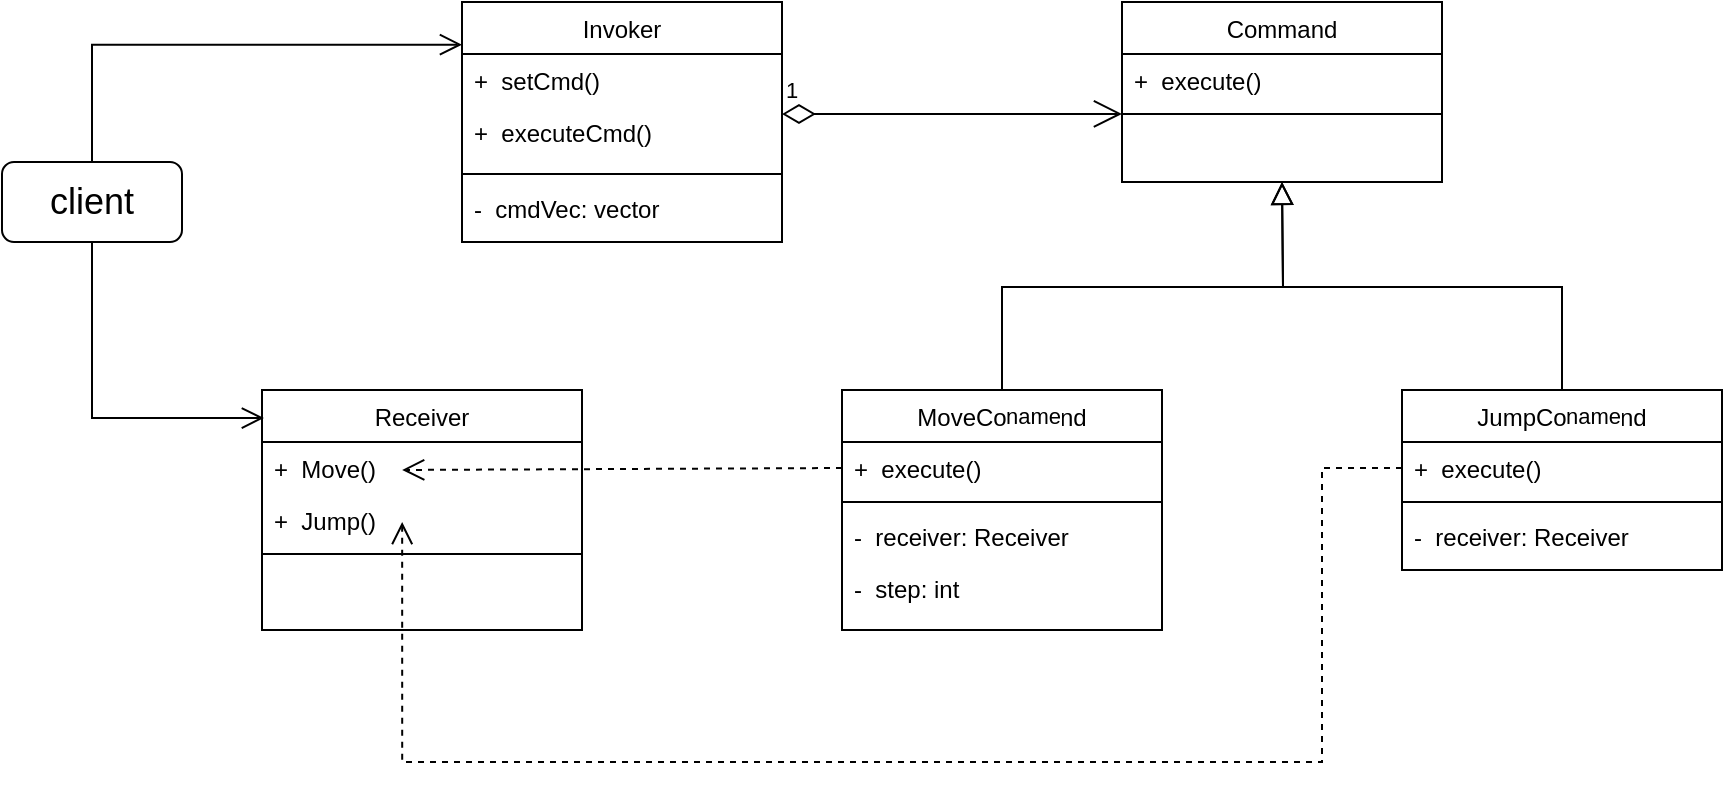 <mxfile version="16.1.2" type="device"><diagram id="C5RBs43oDa-KdzZeNtuy" name="Page-1"><mxGraphModel dx="2073" dy="622" grid="1" gridSize="10" guides="1" tooltips="1" connect="1" arrows="1" fold="1" page="1" pageScale="1" pageWidth="827" pageHeight="1169" math="0" shadow="0"><root><mxCell id="WIyWlLk6GJQsqaUBKTNV-0"/><mxCell id="WIyWlLk6GJQsqaUBKTNV-1" parent="WIyWlLk6GJQsqaUBKTNV-0"/><mxCell id="hbMitAjE3hMa2Kbv3ync-4" value="Command" style="swimlane;fontStyle=0;align=center;verticalAlign=top;childLayout=stackLayout;horizontal=1;startSize=26;horizontalStack=0;resizeParent=1;resizeLast=0;collapsible=1;marginBottom=0;rounded=0;shadow=0;strokeWidth=1;" vertex="1" parent="WIyWlLk6GJQsqaUBKTNV-1"><mxGeometry x="500" y="360" width="160" height="90" as="geometry"><mxRectangle x="120" y="360" width="160" height="26" as="alternateBounds"/></mxGeometry></mxCell><mxCell id="hbMitAjE3hMa2Kbv3ync-5" value="+  execute()" style="text;align=left;verticalAlign=top;spacingLeft=4;spacingRight=4;overflow=hidden;rotatable=0;points=[[0,0.5],[1,0.5]];portConstraint=eastwest;" vertex="1" parent="hbMitAjE3hMa2Kbv3ync-4"><mxGeometry y="26" width="160" height="26" as="geometry"/></mxCell><mxCell id="hbMitAjE3hMa2Kbv3ync-7" value="" style="line;html=1;strokeWidth=1;align=left;verticalAlign=middle;spacingTop=-1;spacingLeft=3;spacingRight=3;rotatable=0;labelPosition=right;points=[];portConstraint=eastwest;" vertex="1" parent="hbMitAjE3hMa2Kbv3ync-4"><mxGeometry y="52" width="160" height="8" as="geometry"/></mxCell><mxCell id="hbMitAjE3hMa2Kbv3ync-10" value="MoveCommand" style="swimlane;fontStyle=0;align=center;verticalAlign=top;childLayout=stackLayout;horizontal=1;startSize=26;horizontalStack=0;resizeParent=1;resizeLast=0;collapsible=1;marginBottom=0;rounded=0;shadow=0;strokeWidth=1;" vertex="1" parent="WIyWlLk6GJQsqaUBKTNV-1"><mxGeometry x="360" y="554" width="160" height="120" as="geometry"><mxRectangle x="120" y="360" width="160" height="26" as="alternateBounds"/></mxGeometry></mxCell><mxCell id="hbMitAjE3hMa2Kbv3ync-11" value="+  execute()" style="text;align=left;verticalAlign=top;spacingLeft=4;spacingRight=4;overflow=hidden;rotatable=0;points=[[0,0.5],[1,0.5]];portConstraint=eastwest;" vertex="1" parent="hbMitAjE3hMa2Kbv3ync-10"><mxGeometry y="26" width="160" height="26" as="geometry"/></mxCell><mxCell id="hbMitAjE3hMa2Kbv3ync-12" value="" style="line;html=1;strokeWidth=1;align=left;verticalAlign=middle;spacingTop=-1;spacingLeft=3;spacingRight=3;rotatable=0;labelPosition=right;points=[];portConstraint=eastwest;" vertex="1" parent="hbMitAjE3hMa2Kbv3ync-10"><mxGeometry y="52" width="160" height="8" as="geometry"/></mxCell><mxCell id="hbMitAjE3hMa2Kbv3ync-30" value="-  receiver: Receiver" style="text;align=left;verticalAlign=top;spacingLeft=4;spacingRight=4;overflow=hidden;rotatable=0;points=[[0,0.5],[1,0.5]];portConstraint=eastwest;" vertex="1" parent="hbMitAjE3hMa2Kbv3ync-10"><mxGeometry y="60" width="160" height="26" as="geometry"/></mxCell><mxCell id="hbMitAjE3hMa2Kbv3ync-32" value="-  step: int" style="text;align=left;verticalAlign=top;spacingLeft=4;spacingRight=4;overflow=hidden;rotatable=0;points=[[0,0.5],[1,0.5]];portConstraint=eastwest;" vertex="1" parent="hbMitAjE3hMa2Kbv3ync-10"><mxGeometry y="86" width="160" height="26" as="geometry"/></mxCell><mxCell id="hbMitAjE3hMa2Kbv3ync-13" value="JumpCommand" style="swimlane;fontStyle=0;align=center;verticalAlign=top;childLayout=stackLayout;horizontal=1;startSize=26;horizontalStack=0;resizeParent=1;resizeLast=0;collapsible=1;marginBottom=0;rounded=0;shadow=0;strokeWidth=1;" vertex="1" parent="WIyWlLk6GJQsqaUBKTNV-1"><mxGeometry x="640" y="554" width="160" height="90" as="geometry"><mxRectangle x="120" y="360" width="160" height="26" as="alternateBounds"/></mxGeometry></mxCell><mxCell id="hbMitAjE3hMa2Kbv3ync-14" value="+  execute()" style="text;align=left;verticalAlign=top;spacingLeft=4;spacingRight=4;overflow=hidden;rotatable=0;points=[[0,0.5],[1,0.5]];portConstraint=eastwest;" vertex="1" parent="hbMitAjE3hMa2Kbv3ync-13"><mxGeometry y="26" width="160" height="26" as="geometry"/></mxCell><mxCell id="hbMitAjE3hMa2Kbv3ync-15" value="" style="line;html=1;strokeWidth=1;align=left;verticalAlign=middle;spacingTop=-1;spacingLeft=3;spacingRight=3;rotatable=0;labelPosition=right;points=[];portConstraint=eastwest;" vertex="1" parent="hbMitAjE3hMa2Kbv3ync-13"><mxGeometry y="52" width="160" height="8" as="geometry"/></mxCell><mxCell id="hbMitAjE3hMa2Kbv3ync-31" value="-  receiver: Receiver" style="text;align=left;verticalAlign=top;spacingLeft=4;spacingRight=4;overflow=hidden;rotatable=0;points=[[0,0.5],[1,0.5]];portConstraint=eastwest;" vertex="1" parent="hbMitAjE3hMa2Kbv3ync-13"><mxGeometry y="60" width="160" height="26" as="geometry"/></mxCell><mxCell id="hbMitAjE3hMa2Kbv3ync-16" value="Receiver" style="swimlane;fontStyle=0;align=center;verticalAlign=top;childLayout=stackLayout;horizontal=1;startSize=26;horizontalStack=0;resizeParent=1;resizeLast=0;collapsible=1;marginBottom=0;rounded=0;shadow=0;strokeWidth=1;" vertex="1" parent="WIyWlLk6GJQsqaUBKTNV-1"><mxGeometry x="70" y="554" width="160" height="120" as="geometry"><mxRectangle x="120" y="360" width="160" height="26" as="alternateBounds"/></mxGeometry></mxCell><mxCell id="hbMitAjE3hMa2Kbv3ync-17" value="+  Move()" style="text;align=left;verticalAlign=top;spacingLeft=4;spacingRight=4;overflow=hidden;rotatable=0;points=[[0,0.5],[1,0.5]];portConstraint=eastwest;" vertex="1" parent="hbMitAjE3hMa2Kbv3ync-16"><mxGeometry y="26" width="160" height="26" as="geometry"/></mxCell><mxCell id="hbMitAjE3hMa2Kbv3ync-19" value="+  Jump()" style="text;align=left;verticalAlign=top;spacingLeft=4;spacingRight=4;overflow=hidden;rotatable=0;points=[[0,0.5],[1,0.5]];portConstraint=eastwest;" vertex="1" parent="hbMitAjE3hMa2Kbv3ync-16"><mxGeometry y="52" width="160" height="26" as="geometry"/></mxCell><mxCell id="hbMitAjE3hMa2Kbv3ync-18" value="" style="line;html=1;strokeWidth=1;align=left;verticalAlign=middle;spacingTop=-1;spacingLeft=3;spacingRight=3;rotatable=0;labelPosition=right;points=[];portConstraint=eastwest;" vertex="1" parent="hbMitAjE3hMa2Kbv3ync-16"><mxGeometry y="78" width="160" height="8" as="geometry"/></mxCell><mxCell id="hbMitAjE3hMa2Kbv3ync-20" value="Invoker" style="swimlane;fontStyle=0;align=center;verticalAlign=top;childLayout=stackLayout;horizontal=1;startSize=26;horizontalStack=0;resizeParent=1;resizeLast=0;collapsible=1;marginBottom=0;rounded=0;shadow=0;strokeWidth=1;" vertex="1" parent="WIyWlLk6GJQsqaUBKTNV-1"><mxGeometry x="170" y="360" width="160" height="120" as="geometry"><mxRectangle x="120" y="360" width="160" height="26" as="alternateBounds"/></mxGeometry></mxCell><mxCell id="hbMitAjE3hMa2Kbv3ync-21" value="+  setCmd()" style="text;align=left;verticalAlign=top;spacingLeft=4;spacingRight=4;overflow=hidden;rotatable=0;points=[[0,0.5],[1,0.5]];portConstraint=eastwest;" vertex="1" parent="hbMitAjE3hMa2Kbv3ync-20"><mxGeometry y="26" width="160" height="26" as="geometry"/></mxCell><mxCell id="hbMitAjE3hMa2Kbv3ync-43" value="+  executeCmd()" style="text;align=left;verticalAlign=top;spacingLeft=4;spacingRight=4;overflow=hidden;rotatable=0;points=[[0,0.5],[1,0.5]];portConstraint=eastwest;" vertex="1" parent="hbMitAjE3hMa2Kbv3ync-20"><mxGeometry y="52" width="160" height="30" as="geometry"/></mxCell><mxCell id="hbMitAjE3hMa2Kbv3ync-22" value="" style="line;html=1;strokeWidth=1;align=left;verticalAlign=middle;spacingTop=-1;spacingLeft=3;spacingRight=3;rotatable=0;labelPosition=right;points=[];portConstraint=eastwest;" vertex="1" parent="hbMitAjE3hMa2Kbv3ync-20"><mxGeometry y="82" width="160" height="8" as="geometry"/></mxCell><mxCell id="hbMitAjE3hMa2Kbv3ync-33" value="-  cmdVec: vector" style="text;align=left;verticalAlign=top;spacingLeft=4;spacingRight=4;overflow=hidden;rotatable=0;points=[[0,0.5],[1,0.5]];portConstraint=eastwest;" vertex="1" parent="hbMitAjE3hMa2Kbv3ync-20"><mxGeometry y="90" width="160" height="30" as="geometry"/></mxCell><mxCell id="hbMitAjE3hMa2Kbv3ync-25" value="name" style="endArrow=block;endFill=0;html=1;edgeStyle=orthogonalEdgeStyle;align=left;verticalAlign=top;rounded=0;exitX=0.5;exitY=0;exitDx=0;exitDy=0;endSize=9;" edge="1" parent="WIyWlLk6GJQsqaUBKTNV-1" source="hbMitAjE3hMa2Kbv3ync-10"><mxGeometry x="-1" relative="1" as="geometry"><mxPoint x="460" y="180" as="sourcePoint"/><mxPoint x="580" y="450" as="targetPoint"/></mxGeometry></mxCell><mxCell id="hbMitAjE3hMa2Kbv3ync-27" value="name" style="endArrow=block;endFill=0;html=1;edgeStyle=orthogonalEdgeStyle;align=left;verticalAlign=top;rounded=0;exitX=0.5;exitY=0;exitDx=0;exitDy=0;endSize=9;" edge="1" parent="WIyWlLk6GJQsqaUBKTNV-1" source="hbMitAjE3hMa2Kbv3ync-13"><mxGeometry x="-1" relative="1" as="geometry"><mxPoint x="430" y="560" as="sourcePoint"/><mxPoint x="580" y="450" as="targetPoint"/></mxGeometry></mxCell><mxCell id="hbMitAjE3hMa2Kbv3ync-34" value="1" style="endArrow=open;html=1;endSize=12;startArrow=diamondThin;startSize=14;startFill=0;edgeStyle=orthogonalEdgeStyle;align=left;verticalAlign=bottom;rounded=0;entryX=0;entryY=0.538;entryDx=0;entryDy=0;entryPerimeter=0;" edge="1" parent="WIyWlLk6GJQsqaUBKTNV-1"><mxGeometry x="-1" y="3" relative="1" as="geometry"><mxPoint x="330" y="416" as="sourcePoint"/><mxPoint x="500" y="415.988" as="targetPoint"/></mxGeometry></mxCell><mxCell id="hbMitAjE3hMa2Kbv3ync-39" style="edgeStyle=orthogonalEdgeStyle;rounded=0;orthogonalLoop=1;jettySize=auto;html=1;exitX=0.5;exitY=1;exitDx=0;exitDy=0;entryX=0.006;entryY=0.117;entryDx=0;entryDy=0;entryPerimeter=0;fontSize=18;endArrow=open;endFill=0;endSize=9;" edge="1" parent="WIyWlLk6GJQsqaUBKTNV-1" source="hbMitAjE3hMa2Kbv3ync-37" target="hbMitAjE3hMa2Kbv3ync-16"><mxGeometry relative="1" as="geometry"/></mxCell><mxCell id="hbMitAjE3hMa2Kbv3ync-37" value="&lt;font style=&quot;font-size: 18px&quot;&gt;client&lt;/font&gt;" style="rounded=1;whiteSpace=wrap;html=1;" vertex="1" parent="WIyWlLk6GJQsqaUBKTNV-1"><mxGeometry x="-60" y="440" width="90" height="40" as="geometry"/></mxCell><mxCell id="hbMitAjE3hMa2Kbv3ync-40" style="edgeStyle=orthogonalEdgeStyle;rounded=0;orthogonalLoop=1;jettySize=auto;html=1;exitX=0.5;exitY=0;exitDx=0;exitDy=0;entryX=0;entryY=0.178;entryDx=0;entryDy=0;entryPerimeter=0;fontSize=18;endArrow=open;endFill=0;endSize=9;" edge="1" parent="WIyWlLk6GJQsqaUBKTNV-1" source="hbMitAjE3hMa2Kbv3ync-37" target="hbMitAjE3hMa2Kbv3ync-20"><mxGeometry relative="1" as="geometry"><mxPoint x="-5" y="470" as="sourcePoint"/><mxPoint x="80.96" y="554.04" as="targetPoint"/></mxGeometry></mxCell><mxCell id="hbMitAjE3hMa2Kbv3ync-42" value="" style="endArrow=open;html=1;rounded=0;dashed=1;fontSize=18;endSize=9;exitX=0;exitY=0.5;exitDx=0;exitDy=0;entryX=0.438;entryY=0.538;entryDx=0;entryDy=0;entryPerimeter=0;endFill=0;" edge="1" parent="WIyWlLk6GJQsqaUBKTNV-1" source="hbMitAjE3hMa2Kbv3ync-11" target="hbMitAjE3hMa2Kbv3ync-17"><mxGeometry width="50" height="50" relative="1" as="geometry"><mxPoint x="280" y="774" as="sourcePoint"/><mxPoint x="320" y="724" as="targetPoint"/></mxGeometry></mxCell><mxCell id="hbMitAjE3hMa2Kbv3ync-44" style="edgeStyle=orthogonalEdgeStyle;rounded=0;orthogonalLoop=1;jettySize=auto;html=1;exitX=0;exitY=0.5;exitDx=0;exitDy=0;entryX=0.438;entryY=0.538;entryDx=0;entryDy=0;entryPerimeter=0;dashed=1;fontSize=18;endArrow=open;endFill=0;endSize=9;" edge="1" parent="WIyWlLk6GJQsqaUBKTNV-1" source="hbMitAjE3hMa2Kbv3ync-14" target="hbMitAjE3hMa2Kbv3ync-19"><mxGeometry relative="1" as="geometry"><Array as="points"><mxPoint x="600" y="593"/><mxPoint x="600" y="740"/><mxPoint x="140" y="740"/></Array></mxGeometry></mxCell></root></mxGraphModel></diagram></mxfile>